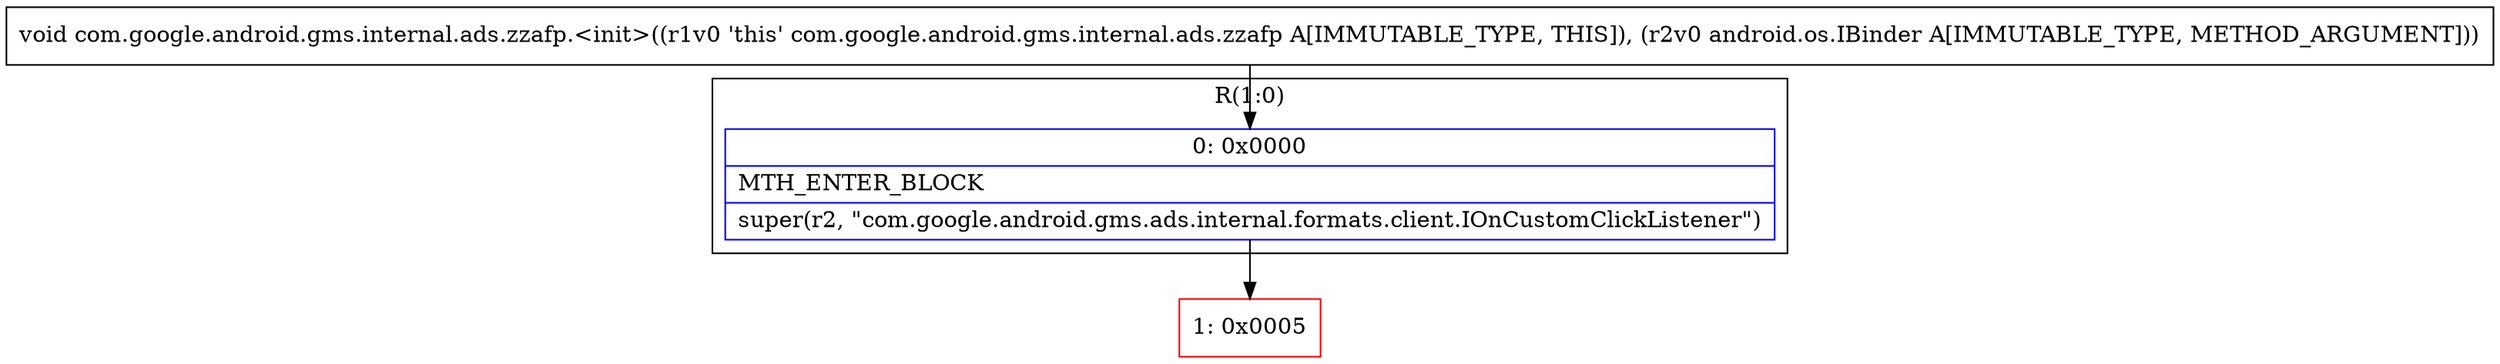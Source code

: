 digraph "CFG forcom.google.android.gms.internal.ads.zzafp.\<init\>(Landroid\/os\/IBinder;)V" {
subgraph cluster_Region_1564823165 {
label = "R(1:0)";
node [shape=record,color=blue];
Node_0 [shape=record,label="{0\:\ 0x0000|MTH_ENTER_BLOCK\l|super(r2, \"com.google.android.gms.ads.internal.formats.client.IOnCustomClickListener\")\l}"];
}
Node_1 [shape=record,color=red,label="{1\:\ 0x0005}"];
MethodNode[shape=record,label="{void com.google.android.gms.internal.ads.zzafp.\<init\>((r1v0 'this' com.google.android.gms.internal.ads.zzafp A[IMMUTABLE_TYPE, THIS]), (r2v0 android.os.IBinder A[IMMUTABLE_TYPE, METHOD_ARGUMENT])) }"];
MethodNode -> Node_0;
Node_0 -> Node_1;
}

